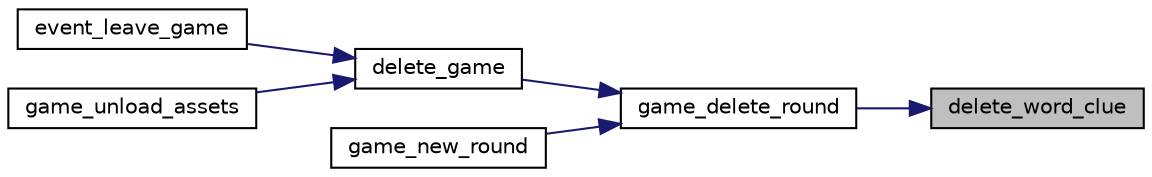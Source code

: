digraph "delete_word_clue"
{
 // LATEX_PDF_SIZE
  edge [fontname="Helvetica",fontsize="10",labelfontname="Helvetica",labelfontsize="10"];
  node [fontname="Helvetica",fontsize="10",shape=record];
  rankdir="RL";
  Node1 [label="delete_word_clue",height=0.2,width=0.4,color="black", fillcolor="grey75", style="filled", fontcolor="black",tooltip="Frees the space allocated in memory to store the content of a given word clue."];
  Node1 -> Node2 [dir="back",color="midnightblue",fontsize="10",style="solid",fontname="Helvetica"];
  Node2 [label="game_delete_round",height=0.2,width=0.4,color="black", fillcolor="white", style="filled",URL="$group__game.html#gadede5f1c2e6f4a506c211cd8045dc449",tooltip="Deletes the current game round."];
  Node2 -> Node3 [dir="back",color="midnightblue",fontsize="10",style="solid",fontname="Helvetica"];
  Node3 [label="delete_game",height=0.2,width=0.4,color="black", fillcolor="white", style="filled",URL="$group__game.html#ga138474d4cfdc04b079ceba8b584ed4e2",tooltip="Deletes the current game."];
  Node3 -> Node4 [dir="back",color="midnightblue",fontsize="10",style="solid",fontname="Helvetica"];
  Node4 [label="event_leave_game",height=0.2,width=0.4,color="black", fillcolor="white", style="filled",URL="$group__dispatcher.html#ga0e52394a395110749bc8ce3251ee503c",tooltip="Leaves the game."];
  Node3 -> Node5 [dir="back",color="midnightblue",fontsize="10",style="solid",fontname="Helvetica"];
  Node5 [label="game_unload_assets",height=0.2,width=0.4,color="black", fillcolor="white", style="filled",URL="$group__game.html#ga9f3275416ff1d967fcf634e25c09c719",tooltip="Frees the space allocated in memory to store the game assets."];
  Node2 -> Node6 [dir="back",color="midnightblue",fontsize="10",style="solid",fontname="Helvetica"];
  Node6 [label="game_new_round",height=0.2,width=0.4,color="black", fillcolor="white", style="filled",URL="$group__game.html#gab01706a4b71bd825fc64ce7032ff115c",tooltip="Creates a new round."];
}
